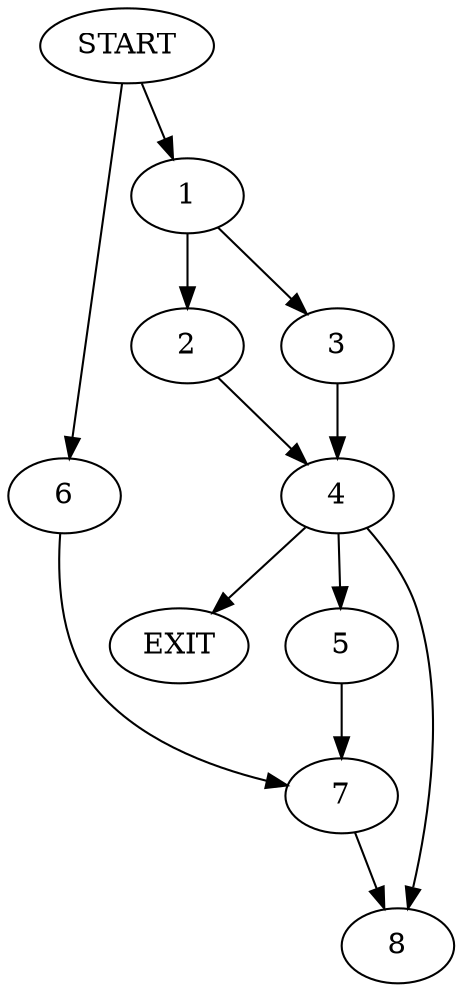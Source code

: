 digraph { 
0 [label="START"];
1;
2;
3;
4;
5;
6;
7;
8;
9[label="EXIT"];
0 -> 1;
0 -> 6;
1 -> 2;
1 -> 3;
2 -> 4;
3 -> 4;
4 -> 9;
4 -> 5;
4:s2 -> 8;
5 -> 7;
6 -> 7;
7 -> 8;
}